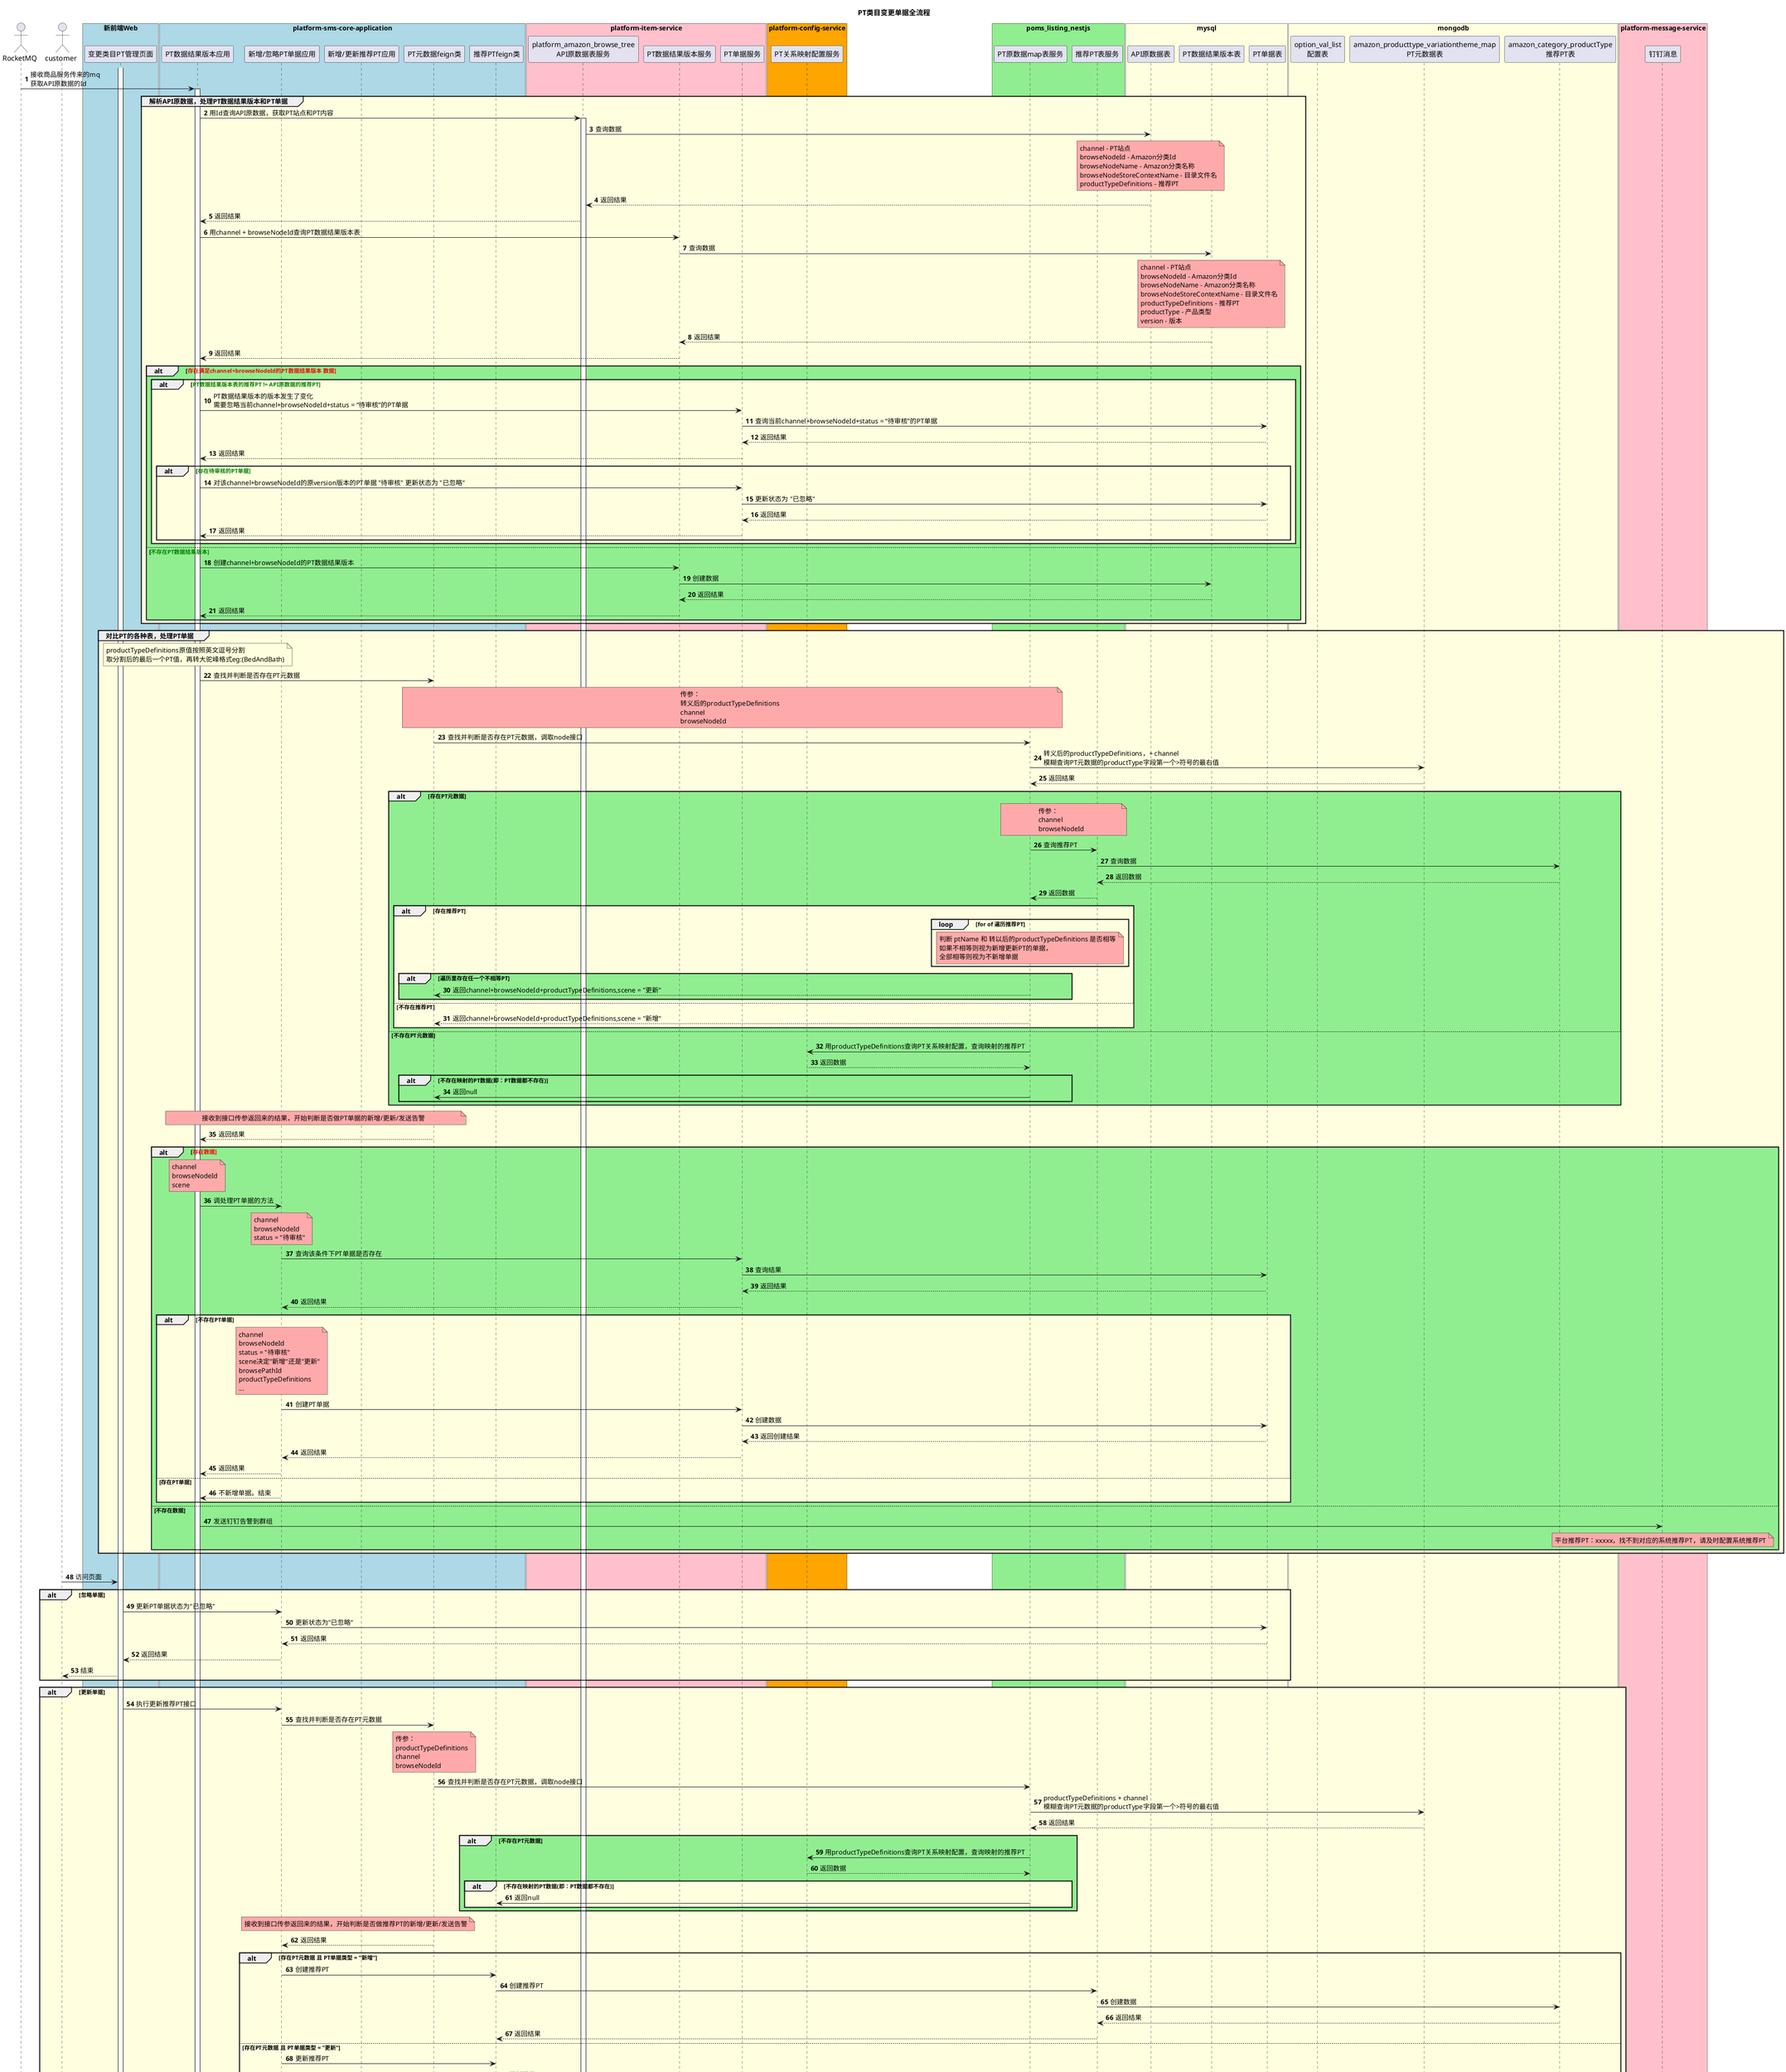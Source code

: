 @startuml
title PT类目变更单据全流程
autonumber

actor "RocketMQ" as mq
actor "customer" as customer

box "新前端Web" #lightBlue
participant "变更类目PT管理页面" as web
end box

box "platform-sms-core-application" #lightBlue
participant "PT数据结果版本应用" as java1
participant "新增/忽略PT单据应用" as java2
participant "新增/更新推荐PT应用" as java3
participant "PT元数据feign类" as feign1
participant "推荐PTfeign类" as feign2
end box

box "platform-item-service" #pink
participant "platform_amazon_browse_tree\nAPI原数据表服务" as java4
participant "PT数据结果版本服务" as java5
participant "PT单据服务" as java6
end box

box "platform-config-service" #orange
participant "PT关系映射配置服务" as node1
end box

box "poms_listing_nestjs" #lightGreen
participant "PT原数据map表服务" as node2
participant "推荐PT表服务" as node3
end box

box "mysql" #lightYellow
participant "API原数据表" as sql1
participant "PT数据结果版本表" as sql2
participant "PT单据表" as sql3

end box

box "mongodb" #lightYellow
participant "option_val_list\n配置表" as db1
participant "amazon_producttype_variationtheme_map\nPT元数据表" as db2
participant "amazon_category_productType\n推荐PT表" as db3
end box

box "platform-message-service" #pink
participant "钉钉消息" as dingding
end box

mq -> java1 : 接收商品服务传来的mq\n获取API原数据的Id

group #lightYellow 解析API原数据，处理PT数据结果版本和PT单据
activate java1
java1 -> java4 : 用Id查询API原数据，获取PT站点和PT内容
activate java4
java4 -> sql1 : 查询数据
note over sql1#FFAAAA: channel - PT站点\nbrowseNodeId - Amazon分类Id\nbrowseNodeName - Amazon分类名称\nbrowseNodeStoreContextName - 目录文件名\nproductTypeDefinitions - 推荐PT

sql1 --> java4 : 返回结果

java4 --> java1 : 返回结果

java1 -> java5 : 用channel + browseNodeId查询PT数据结果版本表

java5 -> sql2 : 查询数据
note over sql2#FFAAAA: channel - PT站点\nbrowseNodeId - Amazon分类Id\nbrowseNodeName - Amazon分类名称\nbrowseNodeStoreContextName - 目录文件名\nproductTypeDefinitions - 推荐PT\nproductType - 产品类型\nversion - 版本

sql2 --> java5 : 返回结果

java5 --> java1 : 返回结果

alt #LightGreen <color #red>存在满足channel+browseNodeId的PT数据结果版本 数据
alt #lightYellow <color #Green>PT数据结果版本表的推荐PT != API原数据的推荐PT
java1 -> java6 : PT数据结果版本的版本发生了变化\n需要忽略当前channel+browseNodeId+status = “待审核”的PT单据
java6 -> sql3 : 查询当前channel+browseNodeId+status = “待审核”的PT单据
sql3 --> java6 : 返回结果
java6 --> java1 : 返回结果
alt <color #Green>存在待审核的PT单据
java1 -> java6 : 对该channel+browseNodeId的原version版本的PT单据 "待审核" 更新状态为 "已忽略"
java6 -> sql3 : 更新状态为 "已忽略"
sql3 --> java6 : 返回结果
java6 --> java1 : 返回结果
end

end
else <color #Green>不存在PT数据结果版本
java1 -> java5 : 创建channel+browseNodeId的PT数据结果版本
java5 -> sql2 : 创建数据
sql2 --> java5 : 返回结果
java5 --> java1 : 返回结果
end
end

group #lightYellow 对比PT的各种表，处理PT单据
note over java1 : productTypeDefinitions原值按照英文逗号分割\n取分割后的最后一个PT值，再转大驼峰格式eg:(BedAndBath)
java1 -> feign1 : 查找并判断是否存在PT元数据
note over feign1,node2 #FFAAAA: 传参：\n转义后的productTypeDefinitions\nchannel\nbrowseNodeId
feign1 -> node2 : 查找并判断是否存在PT元数据，调取node接口

node2 -> db2 : 转义后的productTypeDefinitions，+ channel\n模糊查询PT元数据的productType字段第一个>符号的最右值
db2 --> node2 : 返回结果
alt #lightGreen 存在PT元数据
note over node2,node3 #FFAAAA: 传参：\nchannel\nbrowseNodeId
node2 -> node3 : 查询推荐PT

node3 -> db3 : 查询数据
db3 --> node3 : 返回数据
node3 --> node2 : 返回数据

alt #lightYellow 存在推荐PT

loop for of 遍历推荐PT
note over node2 #FFAAAA: 判断 ptName 和 转以后的productTypeDefinitions 是否相等\n如果不相等则视为新增更新PT的单据，\n全部相等则视为不新增单据
end
alt #lightGreen 遍历里存在任一个不相等PT
node2 --> feign1 : 返回channel+browseNodeId+productTypeDefinitions,scene = "更新"
end
else 不存在推荐PT
node2 --> feign1 : 返回channel+browseNodeId+productTypeDefinitions,scene = "新增"
end
else 不存在PT元数据
node2 -> node1 : 用productTypeDefinitions查询PT关系映射配置，查询映射的推荐PT
node1 --> node2 : 返回数据
alt 不存在映射的PT数据(即：PT数据都不存在)
node2 -> feign1 : 返回null

end

end
note over feign1,java1 #FFAAAA: 接收到接口传参返回来的结果，开始判断是否做PT单据的新增/更新/发送告警
feign1 --> java1 : 返回结果
alt #lightGreen <color #red>存在数据
note over java1 #FFAAAA: channel\nbrowseNodeId\nscene
java1 -> java2 : 调处理PT单据的方法
note over java2 #FFAAAA: channel\nbrowseNodeId\nstatus = "待审核"
java2 -> java6 : 查询该条件下PT单据是否存在
java6 -> sql3 : 查询结果
sql3 --> java6 : 返回结果
java6 --> java2 : 返回结果
alt #lightYellow 不存在PT单据
note over java2 #FFAAAA: channel\nbrowseNodeId\nstatus = "待审核"\nscene决定"新增"还是"更新"\nbrowsePathId\nproductTypeDefinitions\n...
java2 -> java6 : 创建PT单据
java6 ->sql3 : 创建数据
sql3 --> java6 : 返回创建结果
java6 --> java2 : 返回结果
java2 --> java1 : 返回结果

else 存在PT单据
java2 --> java1 : 不新增单据。结束
end

else 不存在数据

java1 -> dingding : 发送钉钉告警到群组
note over dingding #FFAAAA: 平台推荐PT：xxxxx，找不到对应的系统推荐PT，请及时配置系统推荐PT
end

'group的end
end

group #lightYellow 审核人审核PT单据，做推荐PT更新
activate web
customer -> web : 访问页面
alt #lightYellow 忽略单据
web -> java2 : 更新PT单据状态为"已忽略"
java2 -> sql3 : 更新状态为"已忽略"
sql3 --> java2 : 返回结果
java2 --> web : 返回结果
web --> customer : 结束
end

alt #lightYellow 更新单据
web -> java2 : 执行更新推荐PT接口

java2 -> feign1 : 查找并判断是否存在PT元数据
note over feign1 #FFAAAA: 传参：\nproductTypeDefinitions\nchannel\nbrowseNodeId
feign1 -> node2 : 查找并判断是否存在PT元数据，调取node接口

node2 -> db2 : productTypeDefinitions + channel\n模糊查询PT元数据的productType字段第一个>符号的最右值
db2 --> node2 : 返回结果
alt #lightGreen 不存在PT元数据
node2 -> node1 : 用productTypeDefinitions查询PT关系映射配置，查询映射的推荐PT
node1 --> node2 : 返回数据
alt #lightYellow 不存在映射的PT数据(即：PT数据都不存在)
node2 -> feign2 : 返回null

end
end
note over feign1,java2 #FFAAAA: 接收到接口传参返回来的结果，开始判断是否做推荐PT的新增/更新/发送告警
feign1 --> java2 : 返回结果
alt 存在PT元数据 且 PT单据类型 = "新增"
java2 -> feign2 : 创建推荐PT
feign2 -> node3 : 创建推荐PT
node3 -> db3 : 创建数据
db3 --> node3 : 返回结果
node3 --> feign2 : 返回结果
else 存在PT元数据 且 PT单据类型 = "更新"
java2 -> feign2 : 更新推荐PT
feign2 -> node3 : 更新推荐PT
node3 -> db3 : 更新数据
db3 --> node3 : 返回结果
node3 --> feign2 : 返回结果
end

feign2 --> java2 : 返回结果
java2 --> web : 返回结果
web --> customer : 结束
end
deactivate web
@enduml
